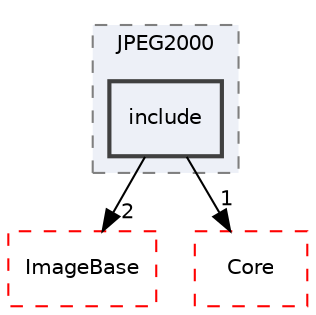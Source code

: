 digraph "include"
{
 // LATEX_PDF_SIZE
  edge [fontname="Helvetica",fontsize="10",labelfontname="Helvetica",labelfontsize="10"];
  node [fontname="Helvetica",fontsize="10",shape=record];
  compound=true
  subgraph clusterdir_28ec9429c3fc6e8846fa2adee58188e6 {
    graph [ bgcolor="#edf0f7", pencolor="grey50", style="filled,dashed,", label="JPEG2000", fontname="Helvetica", fontsize="10", URL="dir_28ec9429c3fc6e8846fa2adee58188e6.html"]
  dir_efbecbd3776450479637b707f659fe68 [shape=box, label="include", style="filled,bold,", fillcolor="#edf0f7", color="grey25", URL="dir_efbecbd3776450479637b707f659fe68.html"];
  }
  dir_020f7385454ba6ea738f2859cea00f45 [shape=box, label="ImageBase", style="dashed,", fillcolor="#edf0f7", color="red", URL="dir_020f7385454ba6ea738f2859cea00f45.html"];
  dir_cac7f9cecb9aa42a0bd05452dddd8a21 [shape=box, label="Core", style="dashed,", fillcolor="#edf0f7", color="red", URL="dir_cac7f9cecb9aa42a0bd05452dddd8a21.html"];
  dir_efbecbd3776450479637b707f659fe68->dir_020f7385454ba6ea738f2859cea00f45 [headlabel="2", labeldistance=1.5 headhref="dir_000122_000046.html"];
  dir_efbecbd3776450479637b707f659fe68->dir_cac7f9cecb9aa42a0bd05452dddd8a21 [headlabel="1", labeldistance=1.5 headhref="dir_000122_000014.html"];
}
